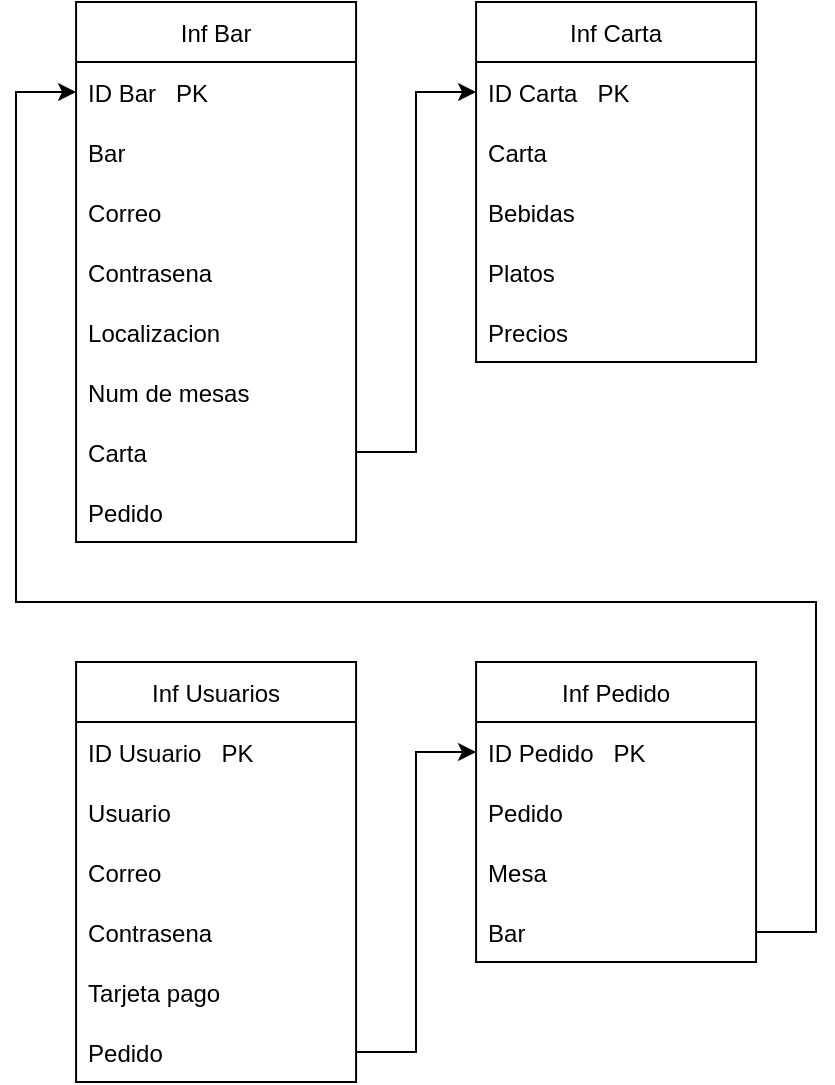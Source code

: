 <mxfile version="16.5.4" type="device" pages="2"><diagram id="vYaILhxJlV6cpaXUFlj-" name="Page-1"><mxGraphModel dx="1422" dy="754" grid="1" gridSize="10" guides="1" tooltips="1" connect="1" arrows="1" fold="1" page="1" pageScale="1" pageWidth="827" pageHeight="1169" math="0" shadow="0"><root><mxCell id="0"/><mxCell id="1" parent="0"/><mxCell id="0YkubrjqV7Et_uBDgtPe-2" value="Inf Usuarios" style="swimlane;fontStyle=0;childLayout=stackLayout;horizontal=1;startSize=30;horizontalStack=0;resizeParent=1;resizeParentMax=0;resizeLast=0;collapsible=1;marginBottom=0;" parent="1" vertex="1"><mxGeometry x="250.04" y="780" width="140" height="210" as="geometry"><mxRectangle x="370" y="300" width="100" height="30" as="alternateBounds"/></mxGeometry></mxCell><mxCell id="0YkubrjqV7Et_uBDgtPe-24" value="ID Usuario   PK" style="text;strokeColor=none;fillColor=none;align=left;verticalAlign=middle;spacingLeft=4;spacingRight=4;overflow=hidden;points=[[0,0.5],[1,0.5]];portConstraint=eastwest;rotatable=0;" parent="0YkubrjqV7Et_uBDgtPe-2" vertex="1"><mxGeometry y="30" width="140" height="30" as="geometry"/></mxCell><mxCell id="0YkubrjqV7Et_uBDgtPe-3" value="Usuario" style="text;strokeColor=none;fillColor=none;align=left;verticalAlign=middle;spacingLeft=4;spacingRight=4;overflow=hidden;points=[[0,0.5],[1,0.5]];portConstraint=eastwest;rotatable=0;" parent="0YkubrjqV7Et_uBDgtPe-2" vertex="1"><mxGeometry y="60" width="140" height="30" as="geometry"/></mxCell><mxCell id="0YkubrjqV7Et_uBDgtPe-4" value="Correo" style="text;strokeColor=none;fillColor=none;align=left;verticalAlign=middle;spacingLeft=4;spacingRight=4;overflow=hidden;points=[[0,0.5],[1,0.5]];portConstraint=eastwest;rotatable=0;" parent="0YkubrjqV7Et_uBDgtPe-2" vertex="1"><mxGeometry y="90" width="140" height="30" as="geometry"/></mxCell><mxCell id="0YkubrjqV7Et_uBDgtPe-8" value="Contrasena" style="text;strokeColor=none;fillColor=none;align=left;verticalAlign=middle;spacingLeft=4;spacingRight=4;overflow=hidden;points=[[0,0.5],[1,0.5]];portConstraint=eastwest;rotatable=0;" parent="0YkubrjqV7Et_uBDgtPe-2" vertex="1"><mxGeometry y="120" width="140" height="30" as="geometry"/></mxCell><mxCell id="0YkubrjqV7Et_uBDgtPe-9" value="Tarjeta pago" style="text;strokeColor=none;fillColor=none;align=left;verticalAlign=middle;spacingLeft=4;spacingRight=4;overflow=hidden;points=[[0,0.5],[1,0.5]];portConstraint=eastwest;rotatable=0;" parent="0YkubrjqV7Et_uBDgtPe-2" vertex="1"><mxGeometry y="150" width="140" height="30" as="geometry"/></mxCell><mxCell id="0YkubrjqV7Et_uBDgtPe-40" value="Pedido" style="text;strokeColor=none;fillColor=none;align=left;verticalAlign=middle;spacingLeft=4;spacingRight=4;overflow=hidden;points=[[0,0.5],[1,0.5]];portConstraint=eastwest;rotatable=0;" parent="0YkubrjqV7Et_uBDgtPe-2" vertex="1"><mxGeometry y="180" width="140" height="30" as="geometry"/></mxCell><mxCell id="0YkubrjqV7Et_uBDgtPe-13" value="Inf Bar" style="swimlane;fontStyle=0;childLayout=stackLayout;horizontal=1;startSize=30;horizontalStack=0;resizeParent=1;resizeParentMax=0;resizeLast=0;collapsible=1;marginBottom=0;" parent="1" vertex="1"><mxGeometry x="250.04" y="450" width="140" height="270" as="geometry"/></mxCell><mxCell id="0YkubrjqV7Et_uBDgtPe-25" value="ID Bar   PK" style="text;strokeColor=none;fillColor=none;align=left;verticalAlign=middle;spacingLeft=4;spacingRight=4;overflow=hidden;points=[[0,0.5],[1,0.5]];portConstraint=eastwest;rotatable=0;" parent="0YkubrjqV7Et_uBDgtPe-13" vertex="1"><mxGeometry y="30" width="140" height="30" as="geometry"/></mxCell><mxCell id="0YkubrjqV7Et_uBDgtPe-14" value="Bar" style="text;strokeColor=none;fillColor=none;align=left;verticalAlign=middle;spacingLeft=4;spacingRight=4;overflow=hidden;points=[[0,0.5],[1,0.5]];portConstraint=eastwest;rotatable=0;" parent="0YkubrjqV7Et_uBDgtPe-13" vertex="1"><mxGeometry y="60" width="140" height="30" as="geometry"/></mxCell><mxCell id="0YkubrjqV7Et_uBDgtPe-49" value="Correo" style="text;strokeColor=none;fillColor=none;align=left;verticalAlign=middle;spacingLeft=4;spacingRight=4;overflow=hidden;points=[[0,0.5],[1,0.5]];portConstraint=eastwest;rotatable=0;" parent="0YkubrjqV7Et_uBDgtPe-13" vertex="1"><mxGeometry y="90" width="140" height="30" as="geometry"/></mxCell><mxCell id="0YkubrjqV7Et_uBDgtPe-48" value="Contrasena" style="text;strokeColor=none;fillColor=none;align=left;verticalAlign=middle;spacingLeft=4;spacingRight=4;overflow=hidden;points=[[0,0.5],[1,0.5]];portConstraint=eastwest;rotatable=0;" parent="0YkubrjqV7Et_uBDgtPe-13" vertex="1"><mxGeometry y="120" width="140" height="30" as="geometry"/></mxCell><mxCell id="0YkubrjqV7Et_uBDgtPe-15" value="Localizacion" style="text;strokeColor=none;fillColor=none;align=left;verticalAlign=middle;spacingLeft=4;spacingRight=4;overflow=hidden;points=[[0,0.5],[1,0.5]];portConstraint=eastwest;rotatable=0;" parent="0YkubrjqV7Et_uBDgtPe-13" vertex="1"><mxGeometry y="150" width="140" height="30" as="geometry"/></mxCell><mxCell id="0YkubrjqV7Et_uBDgtPe-16" value="Num de mesas" style="text;strokeColor=none;fillColor=none;align=left;verticalAlign=middle;spacingLeft=4;spacingRight=4;overflow=hidden;points=[[0,0.5],[1,0.5]];portConstraint=eastwest;rotatable=0;" parent="0YkubrjqV7Et_uBDgtPe-13" vertex="1"><mxGeometry y="180" width="140" height="30" as="geometry"/></mxCell><mxCell id="0YkubrjqV7Et_uBDgtPe-17" value="Carta" style="text;strokeColor=none;fillColor=none;align=left;verticalAlign=middle;spacingLeft=4;spacingRight=4;overflow=hidden;points=[[0,0.5],[1,0.5]];portConstraint=eastwest;rotatable=0;" parent="0YkubrjqV7Et_uBDgtPe-13" vertex="1"><mxGeometry y="210" width="140" height="30" as="geometry"/></mxCell><mxCell id="0YkubrjqV7Et_uBDgtPe-34" value="Pedido" style="text;strokeColor=none;fillColor=none;align=left;verticalAlign=middle;spacingLeft=4;spacingRight=4;overflow=hidden;points=[[0,0.5],[1,0.5]];portConstraint=eastwest;rotatable=0;" parent="0YkubrjqV7Et_uBDgtPe-13" vertex="1"><mxGeometry y="240" width="140" height="30" as="geometry"/></mxCell><mxCell id="0YkubrjqV7Et_uBDgtPe-19" value="Inf Carta" style="swimlane;fontStyle=0;childLayout=stackLayout;horizontal=1;startSize=30;horizontalStack=0;resizeParent=1;resizeParentMax=0;resizeLast=0;collapsible=1;marginBottom=0;" parent="1" vertex="1"><mxGeometry x="450.04" y="450" width="140" height="180" as="geometry"/></mxCell><mxCell id="0YkubrjqV7Et_uBDgtPe-26" value="ID Carta   PK" style="text;strokeColor=none;fillColor=none;align=left;verticalAlign=middle;spacingLeft=4;spacingRight=4;overflow=hidden;points=[[0,0.5],[1,0.5]];portConstraint=eastwest;rotatable=0;" parent="0YkubrjqV7Et_uBDgtPe-19" vertex="1"><mxGeometry y="30" width="140" height="30" as="geometry"/></mxCell><mxCell id="0YkubrjqV7Et_uBDgtPe-29" value="Carta" style="text;strokeColor=none;fillColor=none;align=left;verticalAlign=middle;spacingLeft=4;spacingRight=4;overflow=hidden;points=[[0,0.5],[1,0.5]];portConstraint=eastwest;rotatable=0;" parent="0YkubrjqV7Et_uBDgtPe-19" vertex="1"><mxGeometry y="60" width="140" height="30" as="geometry"/></mxCell><mxCell id="0YkubrjqV7Et_uBDgtPe-20" value="Bebidas" style="text;strokeColor=none;fillColor=none;align=left;verticalAlign=middle;spacingLeft=4;spacingRight=4;overflow=hidden;points=[[0,0.5],[1,0.5]];portConstraint=eastwest;rotatable=0;" parent="0YkubrjqV7Et_uBDgtPe-19" vertex="1"><mxGeometry y="90" width="140" height="30" as="geometry"/></mxCell><mxCell id="0YkubrjqV7Et_uBDgtPe-21" value="Platos" style="text;strokeColor=none;fillColor=none;align=left;verticalAlign=middle;spacingLeft=4;spacingRight=4;overflow=hidden;points=[[0,0.5],[1,0.5]];portConstraint=eastwest;rotatable=0;" parent="0YkubrjqV7Et_uBDgtPe-19" vertex="1"><mxGeometry y="120" width="140" height="30" as="geometry"/></mxCell><mxCell id="0YkubrjqV7Et_uBDgtPe-23" value="Precios" style="text;strokeColor=none;fillColor=none;align=left;verticalAlign=middle;spacingLeft=4;spacingRight=4;overflow=hidden;points=[[0,0.5],[1,0.5]];portConstraint=eastwest;rotatable=0;" parent="0YkubrjqV7Et_uBDgtPe-19" vertex="1"><mxGeometry y="150" width="140" height="30" as="geometry"/></mxCell><mxCell id="0YkubrjqV7Et_uBDgtPe-33" style="edgeStyle=orthogonalEdgeStyle;rounded=0;orthogonalLoop=1;jettySize=auto;html=1;entryX=0;entryY=0.5;entryDx=0;entryDy=0;" parent="1" source="0YkubrjqV7Et_uBDgtPe-17" target="0YkubrjqV7Et_uBDgtPe-26" edge="1"><mxGeometry relative="1" as="geometry"/></mxCell><mxCell id="0YkubrjqV7Et_uBDgtPe-35" value="Inf Pedido" style="swimlane;fontStyle=0;childLayout=stackLayout;horizontal=1;startSize=30;horizontalStack=0;resizeParent=1;resizeParentMax=0;resizeLast=0;collapsible=1;marginBottom=0;" parent="1" vertex="1"><mxGeometry x="450.04" y="780" width="140" height="150" as="geometry"/></mxCell><mxCell id="0YkubrjqV7Et_uBDgtPe-38" value="ID Pedido   PK" style="text;strokeColor=none;fillColor=none;align=left;verticalAlign=middle;spacingLeft=4;spacingRight=4;overflow=hidden;points=[[0,0.5],[1,0.5]];portConstraint=eastwest;rotatable=0;" parent="0YkubrjqV7Et_uBDgtPe-35" vertex="1"><mxGeometry y="30" width="140" height="30" as="geometry"/></mxCell><mxCell id="0YkubrjqV7Et_uBDgtPe-37" value="Pedido" style="text;strokeColor=none;fillColor=none;align=left;verticalAlign=middle;spacingLeft=4;spacingRight=4;overflow=hidden;points=[[0,0.5],[1,0.5]];portConstraint=eastwest;rotatable=0;" parent="0YkubrjqV7Et_uBDgtPe-35" vertex="1"><mxGeometry y="60" width="140" height="30" as="geometry"/></mxCell><mxCell id="0YkubrjqV7Et_uBDgtPe-36" value="Mesa" style="text;strokeColor=none;fillColor=none;align=left;verticalAlign=middle;spacingLeft=4;spacingRight=4;overflow=hidden;points=[[0,0.5],[1,0.5]];portConstraint=eastwest;rotatable=0;" parent="0YkubrjqV7Et_uBDgtPe-35" vertex="1"><mxGeometry y="90" width="140" height="30" as="geometry"/></mxCell><mxCell id="0YkubrjqV7Et_uBDgtPe-42" value="Bar" style="text;strokeColor=none;fillColor=none;align=left;verticalAlign=middle;spacingLeft=4;spacingRight=4;overflow=hidden;points=[[0,0.5],[1,0.5]];portConstraint=eastwest;rotatable=0;" parent="0YkubrjqV7Et_uBDgtPe-35" vertex="1"><mxGeometry y="120" width="140" height="30" as="geometry"/></mxCell><mxCell id="0YkubrjqV7Et_uBDgtPe-41" style="edgeStyle=orthogonalEdgeStyle;rounded=0;orthogonalLoop=1;jettySize=auto;html=1;entryX=0;entryY=0.5;entryDx=0;entryDy=0;" parent="1" source="0YkubrjqV7Et_uBDgtPe-40" target="0YkubrjqV7Et_uBDgtPe-38" edge="1"><mxGeometry relative="1" as="geometry"/></mxCell><mxCell id="0YkubrjqV7Et_uBDgtPe-55" style="edgeStyle=orthogonalEdgeStyle;rounded=0;orthogonalLoop=1;jettySize=auto;html=1;entryX=0;entryY=0.5;entryDx=0;entryDy=0;" parent="1" source="0YkubrjqV7Et_uBDgtPe-42" target="0YkubrjqV7Et_uBDgtPe-25" edge="1"><mxGeometry relative="1" as="geometry"><Array as="points"><mxPoint x="620" y="915"/><mxPoint x="620" y="750"/><mxPoint x="220" y="750"/><mxPoint x="220" y="495"/></Array></mxGeometry></mxCell></root></mxGraphModel></diagram><diagram id="H0cMxK7prfSmFs-K9f7G" name="Page-2"><mxGraphModel dx="3412" dy="1371" grid="1" gridSize="10" guides="1" tooltips="1" connect="1" arrows="1" fold="1" page="1" pageScale="1" pageWidth="827" pageHeight="1169" math="0" shadow="0"><root><mxCell id="YV2tPUI_t-qDD94cQ5Fs-0"/><mxCell id="YV2tPUI_t-qDD94cQ5Fs-1" parent="YV2tPUI_t-qDD94cQ5Fs-0"/><mxCell id="-qa41E8RWKJFaNlDz01G-0" value="Inf Usuarios" style="swimlane;fontStyle=0;childLayout=stackLayout;horizontal=1;startSize=30;horizontalStack=0;resizeParent=1;resizeParentMax=0;resizeLast=0;collapsible=1;marginBottom=0;" parent="YV2tPUI_t-qDD94cQ5Fs-1" vertex="1"><mxGeometry x="-180" y="1490" width="400" height="210" as="geometry"><mxRectangle x="370" y="300" width="100" height="30" as="alternateBounds"/></mxGeometry></mxCell><mxCell id="-qa41E8RWKJFaNlDz01G-1" value="ID Usuario [int unsigned not null auto_increment unique]" style="text;strokeColor=none;fillColor=none;align=left;verticalAlign=middle;spacingLeft=4;spacingRight=4;overflow=hidden;points=[[0,0.5],[1,0.5]];portConstraint=eastwest;rotatable=0;" parent="-qa41E8RWKJFaNlDz01G-0" vertex="1"><mxGeometry y="30" width="400" height="30" as="geometry"/></mxCell><mxCell id="-qa41E8RWKJFaNlDz01G-2" value="Usuario [varchar (50)]" style="text;strokeColor=none;fillColor=none;align=left;verticalAlign=middle;spacingLeft=4;spacingRight=4;overflow=hidden;points=[[0,0.5],[1,0.5]];portConstraint=eastwest;rotatable=0;" parent="-qa41E8RWKJFaNlDz01G-0" vertex="1"><mxGeometry y="60" width="400" height="30" as="geometry"/></mxCell><mxCell id="-qa41E8RWKJFaNlDz01G-3" value="Correo [varchar (100)]" style="text;align=left;verticalAlign=middle;spacingLeft=4;spacingRight=4;overflow=hidden;points=[[0,0.5],[1,0.5]];portConstraint=eastwest;rotatable=0;" parent="-qa41E8RWKJFaNlDz01G-0" vertex="1"><mxGeometry y="90" width="400" height="30" as="geometry"/></mxCell><mxCell id="-qa41E8RWKJFaNlDz01G-4" value="Contrasena [varchar (100)]" style="text;strokeColor=none;fillColor=none;align=left;verticalAlign=middle;spacingLeft=4;spacingRight=4;overflow=hidden;points=[[0,0.5],[1,0.5]];portConstraint=eastwest;rotatable=0;" parent="-qa41E8RWKJFaNlDz01G-0" vertex="1"><mxGeometry y="120" width="400" height="30" as="geometry"/></mxCell><mxCell id="-qa41E8RWKJFaNlDz01G-5" value="Tarjeta pago [int not null]" style="text;strokeColor=#b85450;fillColor=#f8cecc;align=left;verticalAlign=middle;spacingLeft=4;spacingRight=4;overflow=hidden;points=[[0,0.5],[1,0.5]];portConstraint=eastwest;rotatable=0;" parent="-qa41E8RWKJFaNlDz01G-0" vertex="1"><mxGeometry y="150" width="400" height="30" as="geometry"/></mxCell><mxCell id="-qa41E8RWKJFaNlDz01G-6" value="Pedido [int]" style="text;strokeColor=none;fillColor=none;align=left;verticalAlign=middle;spacingLeft=4;spacingRight=4;overflow=hidden;points=[[0,0.5],[1,0.5]];portConstraint=eastwest;rotatable=0;" parent="-qa41E8RWKJFaNlDz01G-0" vertex="1"><mxGeometry y="180" width="400" height="30" as="geometry"/></mxCell><mxCell id="-qa41E8RWKJFaNlDz01G-7" value="Inf Bar" style="swimlane;fontStyle=0;childLayout=stackLayout;horizontal=1;startSize=30;horizontalStack=0;resizeParent=1;resizeParentMax=0;resizeLast=0;collapsible=1;marginBottom=0;" parent="YV2tPUI_t-qDD94cQ5Fs-1" vertex="1"><mxGeometry x="-180" y="570" width="410" height="240" as="geometry"/></mxCell><mxCell id="-qa41E8RWKJFaNlDz01G-8" value="ID Bar [int unsigned not null auto_increment unique]" style="text;strokeColor=none;fillColor=none;align=left;verticalAlign=middle;spacingLeft=4;spacingRight=4;overflow=hidden;points=[[0,0.5],[1,0.5]];portConstraint=eastwest;rotatable=0;" parent="-qa41E8RWKJFaNlDz01G-7" vertex="1"><mxGeometry y="30" width="410" height="30" as="geometry"/></mxCell><mxCell id="-qa41E8RWKJFaNlDz01G-9" value="Bar [varchar (100)]" style="text;strokeColor=none;fillColor=none;align=left;verticalAlign=middle;spacingLeft=4;spacingRight=4;overflow=hidden;points=[[0,0.5],[1,0.5]];portConstraint=eastwest;rotatable=0;" parent="-qa41E8RWKJFaNlDz01G-7" vertex="1"><mxGeometry y="60" width="410" height="30" as="geometry"/></mxCell><mxCell id="-qa41E8RWKJFaNlDz01G-12" value="Localizacion [int not null]" style="text;strokeColor=none;fillColor=none;align=left;verticalAlign=middle;spacingLeft=4;spacingRight=4;overflow=hidden;points=[[0,0.5],[1,0.5]];portConstraint=eastwest;rotatable=0;" parent="-qa41E8RWKJFaNlDz01G-7" vertex="1"><mxGeometry y="90" width="410" height="30" as="geometry"/></mxCell><mxCell id="-qa41E8RWKJFaNlDz01G-13" value="Num de mesas [int not null]" style="text;strokeColor=none;fillColor=none;align=left;verticalAlign=middle;spacingLeft=4;spacingRight=4;overflow=hidden;points=[[0,0.5],[1,0.5]];portConstraint=eastwest;rotatable=0;" parent="-qa41E8RWKJFaNlDz01G-7" vertex="1"><mxGeometry y="120" width="410" height="30" as="geometry"/></mxCell><mxCell id="-qa41E8RWKJFaNlDz01G-14" value="Carta [int not null]" style="text;strokeColor=none;fillColor=none;align=left;verticalAlign=middle;spacingLeft=4;spacingRight=4;overflow=hidden;points=[[0,0.5],[1,0.5]];portConstraint=eastwest;rotatable=0;" parent="-qa41E8RWKJFaNlDz01G-7" vertex="1"><mxGeometry y="150" width="410" height="30" as="geometry"/></mxCell><mxCell id="-qa41E8RWKJFaNlDz01G-64" value="Cobros [int not null]" style="text;strokeColor=#b85450;fillColor=#f8cecc;align=left;verticalAlign=middle;spacingLeft=4;spacingRight=4;overflow=hidden;points=[[0,0.5],[1,0.5]];portConstraint=eastwest;rotatable=0;" parent="-qa41E8RWKJFaNlDz01G-7" vertex="1"><mxGeometry y="180" width="410" height="30" as="geometry"/></mxCell><mxCell id="-qa41E8RWKJFaNlDz01G-15" value="Pedido [int]" style="text;strokeColor=none;fillColor=none;align=left;verticalAlign=middle;spacingLeft=4;spacingRight=4;overflow=hidden;points=[[0,0.5],[1,0.5]];portConstraint=eastwest;rotatable=0;" parent="-qa41E8RWKJFaNlDz01G-7" vertex="1"><mxGeometry y="210" width="410" height="30" as="geometry"/></mxCell><mxCell id="-qa41E8RWKJFaNlDz01G-16" value="Inf Carta" style="swimlane;fontStyle=0;childLayout=stackLayout;horizontal=1;startSize=30;horizontalStack=0;resizeParent=1;resizeParentMax=0;resizeLast=0;collapsible=1;marginBottom=0;" parent="YV2tPUI_t-qDD94cQ5Fs-1" vertex="1"><mxGeometry x="290" y="790" width="410" height="210" as="geometry"/></mxCell><mxCell id="-qa41E8RWKJFaNlDz01G-17" value="ID Carta [int unsigned not null auto_increment unique]" style="text;strokeColor=none;fillColor=none;align=left;verticalAlign=middle;spacingLeft=4;spacingRight=4;overflow=hidden;points=[[0,0.5],[1,0.5]];portConstraint=eastwest;rotatable=0;" parent="-qa41E8RWKJFaNlDz01G-16" vertex="1"><mxGeometry y="30" width="410" height="30" as="geometry"/></mxCell><mxCell id="-qa41E8RWKJFaNlDz01G-18" value="Carta [varchar (50)]" style="text;strokeColor=none;fillColor=none;align=left;verticalAlign=middle;spacingLeft=4;spacingRight=4;overflow=hidden;points=[[0,0.5],[1,0.5]];portConstraint=eastwest;rotatable=0;" parent="-qa41E8RWKJFaNlDz01G-16" vertex="1"><mxGeometry y="60" width="410" height="30" as="geometry"/></mxCell><mxCell id="-qa41E8RWKJFaNlDz01G-19" value="Bebidas [int not null]" style="text;strokeColor=none;fillColor=none;align=left;verticalAlign=middle;spacingLeft=4;spacingRight=4;overflow=hidden;points=[[0,0.5],[1,0.5]];portConstraint=eastwest;rotatable=0;" parent="-qa41E8RWKJFaNlDz01G-16" vertex="1"><mxGeometry y="90" width="410" height="30" as="geometry"/></mxCell><mxCell id="-qa41E8RWKJFaNlDz01G-20" value="Platos [int not null]" style="text;strokeColor=none;fillColor=none;align=left;verticalAlign=middle;spacingLeft=4;spacingRight=4;overflow=hidden;points=[[0,0.5],[1,0.5]];portConstraint=eastwest;rotatable=0;" parent="-qa41E8RWKJFaNlDz01G-16" vertex="1"><mxGeometry y="120" width="410" height="30" as="geometry"/></mxCell><mxCell id="-qa41E8RWKJFaNlDz01G-48" value="Postres [int]" style="text;strokeColor=none;fillColor=none;align=left;verticalAlign=middle;spacingLeft=4;spacingRight=4;overflow=hidden;points=[[0,0.5],[1,0.5]];portConstraint=eastwest;rotatable=0;" parent="-qa41E8RWKJFaNlDz01G-16" vertex="1"><mxGeometry y="150" width="410" height="30" as="geometry"/></mxCell><mxCell id="-qa41E8RWKJFaNlDz01G-21" value="Precios [int]" style="text;strokeColor=none;fillColor=none;align=left;verticalAlign=middle;spacingLeft=4;spacingRight=4;overflow=hidden;points=[[0,0.5],[1,0.5]];portConstraint=eastwest;rotatable=0;" parent="-qa41E8RWKJFaNlDz01G-16" vertex="1"><mxGeometry y="180" width="410" height="30" as="geometry"/></mxCell><mxCell id="-qa41E8RWKJFaNlDz01G-22" style="edgeStyle=orthogonalEdgeStyle;rounded=0;orthogonalLoop=1;jettySize=auto;html=1;entryX=0;entryY=0.5;entryDx=0;entryDy=0;" parent="YV2tPUI_t-qDD94cQ5Fs-1" source="-qa41E8RWKJFaNlDz01G-14" target="-qa41E8RWKJFaNlDz01G-17" edge="1"><mxGeometry relative="1" as="geometry"><Array as="points"><mxPoint x="260" y="735"/><mxPoint x="260" y="835"/></Array></mxGeometry></mxCell><mxCell id="-qa41E8RWKJFaNlDz01G-23" value="Inf Pedido" style="swimlane;fontStyle=0;childLayout=stackLayout;horizontal=1;startSize=30;horizontalStack=0;resizeParent=1;resizeParentMax=0;resizeLast=0;collapsible=1;marginBottom=0;" parent="YV2tPUI_t-qDD94cQ5Fs-1" vertex="1"><mxGeometry x="280" y="1670" width="420" height="150" as="geometry"/></mxCell><mxCell id="-qa41E8RWKJFaNlDz01G-24" value="ID Pedido [int unsigned not null auto_increment unique]" style="text;strokeColor=none;fillColor=none;align=left;verticalAlign=middle;spacingLeft=4;spacingRight=4;overflow=hidden;points=[[0,0.5],[1,0.5]];portConstraint=eastwest;rotatable=0;" parent="-qa41E8RWKJFaNlDz01G-23" vertex="1"><mxGeometry y="30" width="420" height="30" as="geometry"/></mxCell><mxCell id="-qa41E8RWKJFaNlDz01G-25" value="Pedido" style="text;strokeColor=none;fillColor=none;align=left;verticalAlign=middle;spacingLeft=4;spacingRight=4;overflow=hidden;points=[[0,0.5],[1,0.5]];portConstraint=eastwest;rotatable=0;" parent="-qa41E8RWKJFaNlDz01G-23" vertex="1"><mxGeometry y="60" width="420" height="30" as="geometry"/></mxCell><mxCell id="-qa41E8RWKJFaNlDz01G-26" value="Mesa" style="text;strokeColor=none;fillColor=none;align=left;verticalAlign=middle;spacingLeft=4;spacingRight=4;overflow=hidden;points=[[0,0.5],[1,0.5]];portConstraint=eastwest;rotatable=0;" parent="-qa41E8RWKJFaNlDz01G-23" vertex="1"><mxGeometry y="90" width="420" height="30" as="geometry"/></mxCell><mxCell id="-qa41E8RWKJFaNlDz01G-27" value="Bar" style="text;strokeColor=none;fillColor=none;align=left;verticalAlign=middle;spacingLeft=4;spacingRight=4;overflow=hidden;points=[[0,0.5],[1,0.5]];portConstraint=eastwest;rotatable=0;" parent="-qa41E8RWKJFaNlDz01G-23" vertex="1"><mxGeometry y="120" width="420" height="30" as="geometry"/></mxCell><mxCell id="-qa41E8RWKJFaNlDz01G-28" style="edgeStyle=orthogonalEdgeStyle;rounded=0;orthogonalLoop=1;jettySize=auto;html=1;entryX=0;entryY=0.5;entryDx=0;entryDy=0;" parent="YV2tPUI_t-qDD94cQ5Fs-1" source="-qa41E8RWKJFaNlDz01G-6" target="-qa41E8RWKJFaNlDz01G-24" edge="1"><mxGeometry relative="1" as="geometry"><Array as="points"><mxPoint x="250" y="1685"/><mxPoint x="250" y="1715"/></Array></mxGeometry></mxCell><mxCell id="-qa41E8RWKJFaNlDz01G-30" value="Inf Localizacion" style="swimlane;fontStyle=0;childLayout=stackLayout;horizontal=1;startSize=30;horizontalStack=0;resizeParent=1;resizeParentMax=0;resizeLast=0;collapsible=1;marginBottom=0;" parent="YV2tPUI_t-qDD94cQ5Fs-1" vertex="1"><mxGeometry x="290" y="570" width="410" height="180" as="geometry"/></mxCell><mxCell id="-qa41E8RWKJFaNlDz01G-35" value="ID localizacion [int unsigned not null auto_increment unique]" style="text;strokeColor=none;fillColor=none;align=left;verticalAlign=middle;spacingLeft=4;spacingRight=4;overflow=hidden;points=[[0,0.5],[1,0.5]];portConstraint=eastwest;rotatable=0;" parent="-qa41E8RWKJFaNlDz01G-30" vertex="1"><mxGeometry y="30" width="410" height="30" as="geometry"/></mxCell><mxCell id="-qa41E8RWKJFaNlDz01G-34" value="Pais [varchar (50)]" style="text;strokeColor=none;fillColor=none;align=left;verticalAlign=middle;spacingLeft=4;spacingRight=4;overflow=hidden;points=[[0,0.5],[1,0.5]];portConstraint=eastwest;rotatable=0;" parent="-qa41E8RWKJFaNlDz01G-30" vertex="1"><mxGeometry y="60" width="410" height="30" as="geometry"/></mxCell><mxCell id="-qa41E8RWKJFaNlDz01G-33" value="Ciudad [varchar (50)]" style="text;strokeColor=none;fillColor=none;align=left;verticalAlign=middle;spacingLeft=4;spacingRight=4;overflow=hidden;points=[[0,0.5],[1,0.5]];portConstraint=eastwest;rotatable=0;" parent="-qa41E8RWKJFaNlDz01G-30" vertex="1"><mxGeometry y="90" width="410" height="30" as="geometry"/></mxCell><mxCell id="-qa41E8RWKJFaNlDz01G-31" value="Calle [varchar (50)]" style="text;strokeColor=none;fillColor=none;align=left;verticalAlign=middle;spacingLeft=4;spacingRight=4;overflow=hidden;points=[[0,0.5],[1,0.5]];portConstraint=eastwest;rotatable=0;" parent="-qa41E8RWKJFaNlDz01G-30" vertex="1"><mxGeometry y="120" width="410" height="30" as="geometry"/></mxCell><mxCell id="-qa41E8RWKJFaNlDz01G-32" value="Numero [int]" style="text;strokeColor=none;fillColor=none;align=left;verticalAlign=middle;spacingLeft=4;spacingRight=4;overflow=hidden;points=[[0,0.5],[1,0.5]];portConstraint=eastwest;rotatable=0;" parent="-qa41E8RWKJFaNlDz01G-30" vertex="1"><mxGeometry y="150" width="410" height="30" as="geometry"/></mxCell><mxCell id="-qa41E8RWKJFaNlDz01G-36" style="edgeStyle=orthogonalEdgeStyle;rounded=0;orthogonalLoop=1;jettySize=auto;html=1;entryX=0;entryY=0.5;entryDx=0;entryDy=0;" parent="YV2tPUI_t-qDD94cQ5Fs-1" source="-qa41E8RWKJFaNlDz01G-12" target="-qa41E8RWKJFaNlDz01G-35" edge="1"><mxGeometry relative="1" as="geometry"><Array as="points"><mxPoint x="260" y="675"/><mxPoint x="260" y="615"/></Array></mxGeometry></mxCell><mxCell id="-qa41E8RWKJFaNlDz01G-37" value="Inf Bebidas" style="swimlane;fontStyle=0;childLayout=stackLayout;horizontal=1;startSize=30;horizontalStack=0;resizeParent=1;resizeParentMax=0;resizeLast=0;collapsible=1;marginBottom=0;" parent="YV2tPUI_t-qDD94cQ5Fs-1" vertex="1"><mxGeometry x="760" y="790" width="420" height="120" as="geometry"/></mxCell><mxCell id="-qa41E8RWKJFaNlDz01G-38" value="ID Bebidas [int unsigned not null auto_increment unique]" style="text;strokeColor=none;fillColor=none;align=left;verticalAlign=middle;spacingLeft=4;spacingRight=4;overflow=hidden;points=[[0,0.5],[1,0.5]];portConstraint=eastwest;rotatable=0;" parent="-qa41E8RWKJFaNlDz01G-37" vertex="1"><mxGeometry y="30" width="420" height="30" as="geometry"/></mxCell><mxCell id="-qa41E8RWKJFaNlDz01G-39" value="Bebida [varchar (50) not null]" style="text;strokeColor=none;fillColor=none;align=left;verticalAlign=middle;spacingLeft=4;spacingRight=4;overflow=hidden;points=[[0,0.5],[1,0.5]];portConstraint=eastwest;rotatable=0;" parent="-qa41E8RWKJFaNlDz01G-37" vertex="1"><mxGeometry y="60" width="420" height="30" as="geometry"/></mxCell><mxCell id="qJFBJ8lEF4719eg4yNJe-1" value="Precio [int not null]" style="text;strokeColor=none;fillColor=none;align=left;verticalAlign=middle;spacingLeft=4;spacingRight=4;overflow=hidden;points=[[0,0.5],[1,0.5]];portConstraint=eastwest;rotatable=0;" parent="-qa41E8RWKJFaNlDz01G-37" vertex="1"><mxGeometry y="90" width="420" height="30" as="geometry"/></mxCell><mxCell id="-qa41E8RWKJFaNlDz01G-43" value="Inf Platos" style="swimlane;fontStyle=0;childLayout=stackLayout;horizontal=1;startSize=30;horizontalStack=0;resizeParent=1;resizeParentMax=0;resizeLast=0;collapsible=1;marginBottom=0;" parent="YV2tPUI_t-qDD94cQ5Fs-1" vertex="1"><mxGeometry x="760" y="940" width="420" height="180" as="geometry"/></mxCell><mxCell id="-qa41E8RWKJFaNlDz01G-44" value="ID Platos [int unsigned not null auto_increment unique]" style="text;strokeColor=none;fillColor=none;align=left;verticalAlign=middle;spacingLeft=4;spacingRight=4;overflow=hidden;points=[[0,0.5],[1,0.5]];portConstraint=eastwest;rotatable=0;" parent="-qa41E8RWKJFaNlDz01G-43" vertex="1"><mxGeometry y="30" width="420" height="30" as="geometry"/></mxCell><mxCell id="-qa41E8RWKJFaNlDz01G-45" value="Plato [varchar (50) not null]" style="text;strokeColor=none;fillColor=none;align=left;verticalAlign=middle;spacingLeft=4;spacingRight=4;overflow=hidden;points=[[0,0.5],[1,0.5]];portConstraint=eastwest;rotatable=0;" parent="-qa41E8RWKJFaNlDz01G-43" vertex="1"><mxGeometry y="60" width="420" height="30" as="geometry"/></mxCell><mxCell id="-qa41E8RWKJFaNlDz01G-56" value="Descripcion [mediumtext]" style="text;strokeColor=none;fillColor=none;align=left;verticalAlign=middle;spacingLeft=4;spacingRight=4;overflow=hidden;points=[[0,0.5],[1,0.5]];portConstraint=eastwest;rotatable=0;" parent="-qa41E8RWKJFaNlDz01G-43" vertex="1"><mxGeometry y="90" width="420" height="30" as="geometry"/></mxCell><mxCell id="-qa41E8RWKJFaNlDz01G-46" value="Alergenos [mediumtext]" style="text;strokeColor=none;fillColor=none;align=left;verticalAlign=middle;spacingLeft=4;spacingRight=4;overflow=hidden;points=[[0,0.5],[1,0.5]];portConstraint=eastwest;rotatable=0;" parent="-qa41E8RWKJFaNlDz01G-43" vertex="1"><mxGeometry y="120" width="420" height="30" as="geometry"/></mxCell><mxCell id="qJFBJ8lEF4719eg4yNJe-2" value="Precio [int not null]" style="text;strokeColor=none;fillColor=none;align=left;verticalAlign=middle;spacingLeft=4;spacingRight=4;overflow=hidden;points=[[0,0.5],[1,0.5]];portConstraint=eastwest;rotatable=0;" parent="-qa41E8RWKJFaNlDz01G-43" vertex="1"><mxGeometry y="150" width="420" height="30" as="geometry"/></mxCell><mxCell id="-qa41E8RWKJFaNlDz01G-47" style="edgeStyle=orthogonalEdgeStyle;rounded=0;orthogonalLoop=1;jettySize=auto;html=1;entryX=0;entryY=0.5;entryDx=0;entryDy=0;" parent="YV2tPUI_t-qDD94cQ5Fs-1" source="-qa41E8RWKJFaNlDz01G-20" target="-qa41E8RWKJFaNlDz01G-44" edge="1"><mxGeometry relative="1" as="geometry"><Array as="points"><mxPoint x="730" y="925"/><mxPoint x="730" y="985"/></Array></mxGeometry></mxCell><mxCell id="-qa41E8RWKJFaNlDz01G-49" value="Inf Postres" style="swimlane;fontStyle=0;childLayout=stackLayout;horizontal=1;startSize=30;horizontalStack=0;resizeParent=1;resizeParentMax=0;resizeLast=0;collapsible=1;marginBottom=0;" parent="YV2tPUI_t-qDD94cQ5Fs-1" vertex="1"><mxGeometry x="760" y="1150" width="420" height="180" as="geometry"/></mxCell><mxCell id="-qa41E8RWKJFaNlDz01G-50" value="ID Postres [int unsigned not null auto_increment unique]" style="text;strokeColor=none;fillColor=none;align=left;verticalAlign=middle;spacingLeft=4;spacingRight=4;overflow=hidden;points=[[0,0.5],[1,0.5]];portConstraint=eastwest;rotatable=0;" parent="-qa41E8RWKJFaNlDz01G-49" vertex="1"><mxGeometry y="30" width="420" height="30" as="geometry"/></mxCell><mxCell id="-qa41E8RWKJFaNlDz01G-51" value="Postre [varchar (50) not null]" style="text;strokeColor=none;fillColor=none;align=left;verticalAlign=middle;spacingLeft=4;spacingRight=4;overflow=hidden;points=[[0,0.5],[1,0.5]];portConstraint=eastwest;rotatable=0;" parent="-qa41E8RWKJFaNlDz01G-49" vertex="1"><mxGeometry y="60" width="420" height="30" as="geometry"/></mxCell><mxCell id="-qa41E8RWKJFaNlDz01G-57" value="Descripcion [mediumtext]" style="text;strokeColor=none;fillColor=none;align=left;verticalAlign=middle;spacingLeft=4;spacingRight=4;overflow=hidden;points=[[0,0.5],[1,0.5]];portConstraint=eastwest;rotatable=0;" parent="-qa41E8RWKJFaNlDz01G-49" vertex="1"><mxGeometry y="90" width="420" height="30" as="geometry"/></mxCell><mxCell id="-qa41E8RWKJFaNlDz01G-52" value="Alergenos [mediumtext]" style="text;strokeColor=none;fillColor=none;align=left;verticalAlign=middle;spacingLeft=4;spacingRight=4;overflow=hidden;points=[[0,0.5],[1,0.5]];portConstraint=eastwest;rotatable=0;" parent="-qa41E8RWKJFaNlDz01G-49" vertex="1"><mxGeometry y="120" width="420" height="30" as="geometry"/></mxCell><mxCell id="qJFBJ8lEF4719eg4yNJe-3" value="Precio [int not null]" style="text;strokeColor=none;fillColor=none;align=left;verticalAlign=middle;spacingLeft=4;spacingRight=4;overflow=hidden;points=[[0,0.5],[1,0.5]];portConstraint=eastwest;rotatable=0;" parent="-qa41E8RWKJFaNlDz01G-49" vertex="1"><mxGeometry y="150" width="420" height="30" as="geometry"/></mxCell><mxCell id="-qa41E8RWKJFaNlDz01G-53" style="edgeStyle=orthogonalEdgeStyle;rounded=0;orthogonalLoop=1;jettySize=auto;html=1;entryX=0;entryY=0.5;entryDx=0;entryDy=0;" parent="YV2tPUI_t-qDD94cQ5Fs-1" source="-qa41E8RWKJFaNlDz01G-48" target="-qa41E8RWKJFaNlDz01G-50" edge="1"><mxGeometry relative="1" as="geometry"><Array as="points"><mxPoint x="720" y="955"/><mxPoint x="720" y="1195"/></Array></mxGeometry></mxCell><mxCell id="-qa41E8RWKJFaNlDz01G-55" style="edgeStyle=orthogonalEdgeStyle;rounded=0;orthogonalLoop=1;jettySize=auto;html=1;entryX=0;entryY=0.5;entryDx=0;entryDy=0;" parent="YV2tPUI_t-qDD94cQ5Fs-1" source="-qa41E8RWKJFaNlDz01G-19" target="-qa41E8RWKJFaNlDz01G-38" edge="1"><mxGeometry relative="1" as="geometry"><Array as="points"><mxPoint x="730" y="895"/><mxPoint x="730" y="835"/></Array></mxGeometry></mxCell><mxCell id="-qa41E8RWKJFaNlDz01G-58" value="Inf Tarjeta pago" style="swimlane;fontStyle=0;childLayout=stackLayout;horizontal=1;startSize=30;horizontalStack=0;resizeParent=1;resizeParentMax=0;resizeLast=0;collapsible=1;marginBottom=0;fillColor=#f8cecc;strokeColor=#b85450;" parent="YV2tPUI_t-qDD94cQ5Fs-1" vertex="1"><mxGeometry x="280" y="1490" width="420" height="150" as="geometry"/></mxCell><mxCell id="-qa41E8RWKJFaNlDz01G-59" value="ID Tarjeta pago [int unsigned not null auto_increment unique]" style="text;strokeColor=none;fillColor=none;align=left;verticalAlign=middle;spacingLeft=4;spacingRight=4;overflow=hidden;points=[[0,0.5],[1,0.5]];portConstraint=eastwest;rotatable=0;" parent="-qa41E8RWKJFaNlDz01G-58" vertex="1"><mxGeometry y="30" width="420" height="30" as="geometry"/></mxCell><mxCell id="-qa41E8RWKJFaNlDz01G-60" value="Numeros tarjeta (20) [varchar (20) not null]" style="text;strokeColor=none;fillColor=none;align=left;verticalAlign=middle;spacingLeft=4;spacingRight=4;overflow=hidden;points=[[0,0.5],[1,0.5]];portConstraint=eastwest;rotatable=0;" parent="-qa41E8RWKJFaNlDz01G-58" vertex="1"><mxGeometry y="60" width="420" height="30" as="geometry"/></mxCell><mxCell id="-qa41E8RWKJFaNlDz01G-61" value="Codigo seguridad (3) [varchar (3) not null]" style="text;strokeColor=none;fillColor=none;align=left;verticalAlign=middle;spacingLeft=4;spacingRight=4;overflow=hidden;points=[[0,0.5],[1,0.5]];portConstraint=eastwest;rotatable=0;" parent="-qa41E8RWKJFaNlDz01G-58" vertex="1"><mxGeometry y="90" width="420" height="30" as="geometry"/></mxCell><mxCell id="-qa41E8RWKJFaNlDz01G-62" value="Fecha caducidad (4) [varchar (4) not null]" style="text;strokeColor=none;fillColor=none;align=left;verticalAlign=middle;spacingLeft=4;spacingRight=4;overflow=hidden;points=[[0,0.5],[1,0.5]];portConstraint=eastwest;rotatable=0;" parent="-qa41E8RWKJFaNlDz01G-58" vertex="1"><mxGeometry y="120" width="420" height="30" as="geometry"/></mxCell><mxCell id="-qa41E8RWKJFaNlDz01G-63" style="edgeStyle=orthogonalEdgeStyle;rounded=0;orthogonalLoop=1;jettySize=auto;html=1;entryX=0;entryY=0.5;entryDx=0;entryDy=0;" parent="YV2tPUI_t-qDD94cQ5Fs-1" source="-qa41E8RWKJFaNlDz01G-5" target="-qa41E8RWKJFaNlDz01G-59" edge="1"><mxGeometry relative="1" as="geometry"><Array as="points"><mxPoint x="250" y="1655"/><mxPoint x="250" y="1535"/></Array></mxGeometry></mxCell><mxCell id="-qa41E8RWKJFaNlDz01G-66" value="Inf Cobros" style="swimlane;fontStyle=0;childLayout=stackLayout;horizontal=1;startSize=30;horizontalStack=0;resizeParent=1;resizeParentMax=0;resizeLast=0;collapsible=1;marginBottom=0;fillColor=#f8cecc;strokeColor=#b85450;" parent="YV2tPUI_t-qDD94cQ5Fs-1" vertex="1"><mxGeometry x="290" y="1270" width="410" height="150" as="geometry"/></mxCell><mxCell id="-qa41E8RWKJFaNlDz01G-67" value="ID Cobros [int unsigned not null auto_increment unique]" style="text;strokeColor=none;fillColor=none;align=left;verticalAlign=middle;spacingLeft=4;spacingRight=4;overflow=hidden;points=[[0,0.5],[1,0.5]];portConstraint=eastwest;rotatable=0;" parent="-qa41E8RWKJFaNlDz01G-66" vertex="1"><mxGeometry y="30" width="410" height="30" as="geometry"/></mxCell><mxCell id="ySWk_fYaibXpul2IY5HP-0" value="Nombre cuenta-tarjeta [varchar (50) not null]" style="text;strokeColor=none;fillColor=none;align=left;verticalAlign=middle;spacingLeft=4;spacingRight=4;overflow=hidden;points=[[0,0.5],[1,0.5]];portConstraint=eastwest;rotatable=0;" vertex="1" parent="-qa41E8RWKJFaNlDz01G-66"><mxGeometry y="60" width="410" height="30" as="geometry"/></mxCell><mxCell id="ySWk_fYaibXpul2IY5HP-1" value="Descripcion cuenta-tarjeta [mediumtext]" style="text;strokeColor=none;fillColor=none;align=left;verticalAlign=middle;spacingLeft=4;spacingRight=4;overflow=hidden;points=[[0,0.5],[1,0.5]];portConstraint=eastwest;rotatable=0;" vertex="1" parent="-qa41E8RWKJFaNlDz01G-66"><mxGeometry y="90" width="410" height="30" as="geometry"/></mxCell><mxCell id="-qa41E8RWKJFaNlDz01G-68" value="Numero cuenta (20) [varchar (20) not null]" style="text;strokeColor=none;fillColor=none;align=left;verticalAlign=middle;spacingLeft=4;spacingRight=4;overflow=hidden;points=[[0,0.5],[1,0.5]];portConstraint=eastwest;rotatable=0;" parent="-qa41E8RWKJFaNlDz01G-66" vertex="1"><mxGeometry y="120" width="410" height="30" as="geometry"/></mxCell><mxCell id="-qa41E8RWKJFaNlDz01G-70" style="edgeStyle=orthogonalEdgeStyle;rounded=0;orthogonalLoop=1;jettySize=auto;html=1;entryX=0;entryY=0.5;entryDx=0;entryDy=0;" parent="YV2tPUI_t-qDD94cQ5Fs-1" source="-qa41E8RWKJFaNlDz01G-64" target="-qa41E8RWKJFaNlDz01G-67" edge="1"><mxGeometry relative="1" as="geometry"><Array as="points"><mxPoint x="250" y="765"/><mxPoint x="250" y="1315"/></Array></mxGeometry></mxCell><mxCell id="TP9RaLveTz4gYp6lb161-0" value="Inf Login" style="swimlane;fontStyle=0;childLayout=stackLayout;horizontal=1;startSize=30;horizontalStack=0;resizeParent=1;resizeParentMax=0;resizeLast=0;collapsible=1;marginBottom=0;" parent="YV2tPUI_t-qDD94cQ5Fs-1" vertex="1"><mxGeometry x="-380" y="1170" width="140" height="90" as="geometry"/></mxCell><mxCell id="TP9RaLveTz4gYp6lb161-2" value="ID Bar" style="text;strokeColor=none;fillColor=none;align=left;verticalAlign=middle;spacingLeft=4;spacingRight=4;overflow=hidden;points=[[0,0.5],[1,0.5]];portConstraint=eastwest;rotatable=0;" parent="TP9RaLveTz4gYp6lb161-0" vertex="1"><mxGeometry y="30" width="140" height="30" as="geometry"/></mxCell><mxCell id="TP9RaLveTz4gYp6lb161-1" value="ID Usuario" style="text;strokeColor=none;fillColor=none;align=left;verticalAlign=middle;spacingLeft=4;spacingRight=4;overflow=hidden;points=[[0,0.5],[1,0.5]];portConstraint=eastwest;rotatable=0;" parent="TP9RaLveTz4gYp6lb161-0" vertex="1"><mxGeometry y="60" width="140" height="30" as="geometry"/></mxCell><mxCell id="TP9RaLveTz4gYp6lb161-4" style="edgeStyle=orthogonalEdgeStyle;rounded=0;orthogonalLoop=1;jettySize=auto;html=1;entryX=0;entryY=0.5;entryDx=0;entryDy=0;" parent="YV2tPUI_t-qDD94cQ5Fs-1" source="TP9RaLveTz4gYp6lb161-2" target="-qa41E8RWKJFaNlDz01G-8" edge="1"><mxGeometry relative="1" as="geometry"><Array as="points"><mxPoint x="-210" y="1215"/><mxPoint x="-210" y="615"/></Array></mxGeometry></mxCell><mxCell id="TP9RaLveTz4gYp6lb161-5" style="edgeStyle=orthogonalEdgeStyle;rounded=0;orthogonalLoop=1;jettySize=auto;html=1;entryX=0;entryY=0.5;entryDx=0;entryDy=0;" parent="YV2tPUI_t-qDD94cQ5Fs-1" source="TP9RaLveTz4gYp6lb161-1" target="-qa41E8RWKJFaNlDz01G-1" edge="1"><mxGeometry relative="1" as="geometry"><mxPoint x="-180" y="1540" as="targetPoint"/><Array as="points"><mxPoint x="-210" y="1245"/><mxPoint x="-210" y="1535"/></Array></mxGeometry></mxCell><mxCell id="ySWk_fYaibXpul2IY5HP-4" style="edgeStyle=orthogonalEdgeStyle;rounded=0;orthogonalLoop=1;jettySize=auto;html=1;exitX=0;exitY=0.5;exitDx=0;exitDy=0;entryX=1;entryY=0.5;entryDx=0;entryDy=0;" edge="1" parent="YV2tPUI_t-qDD94cQ5Fs-1" source="-qa41E8RWKJFaNlDz01G-15" target="-qa41E8RWKJFaNlDz01G-24"><mxGeometry relative="1" as="geometry"><Array as="points"><mxPoint x="-410" y="795"/><mxPoint x="-410" y="1850"/><mxPoint x="730" y="1850"/><mxPoint x="730" y="1715"/></Array></mxGeometry></mxCell></root></mxGraphModel></diagram></mxfile>
